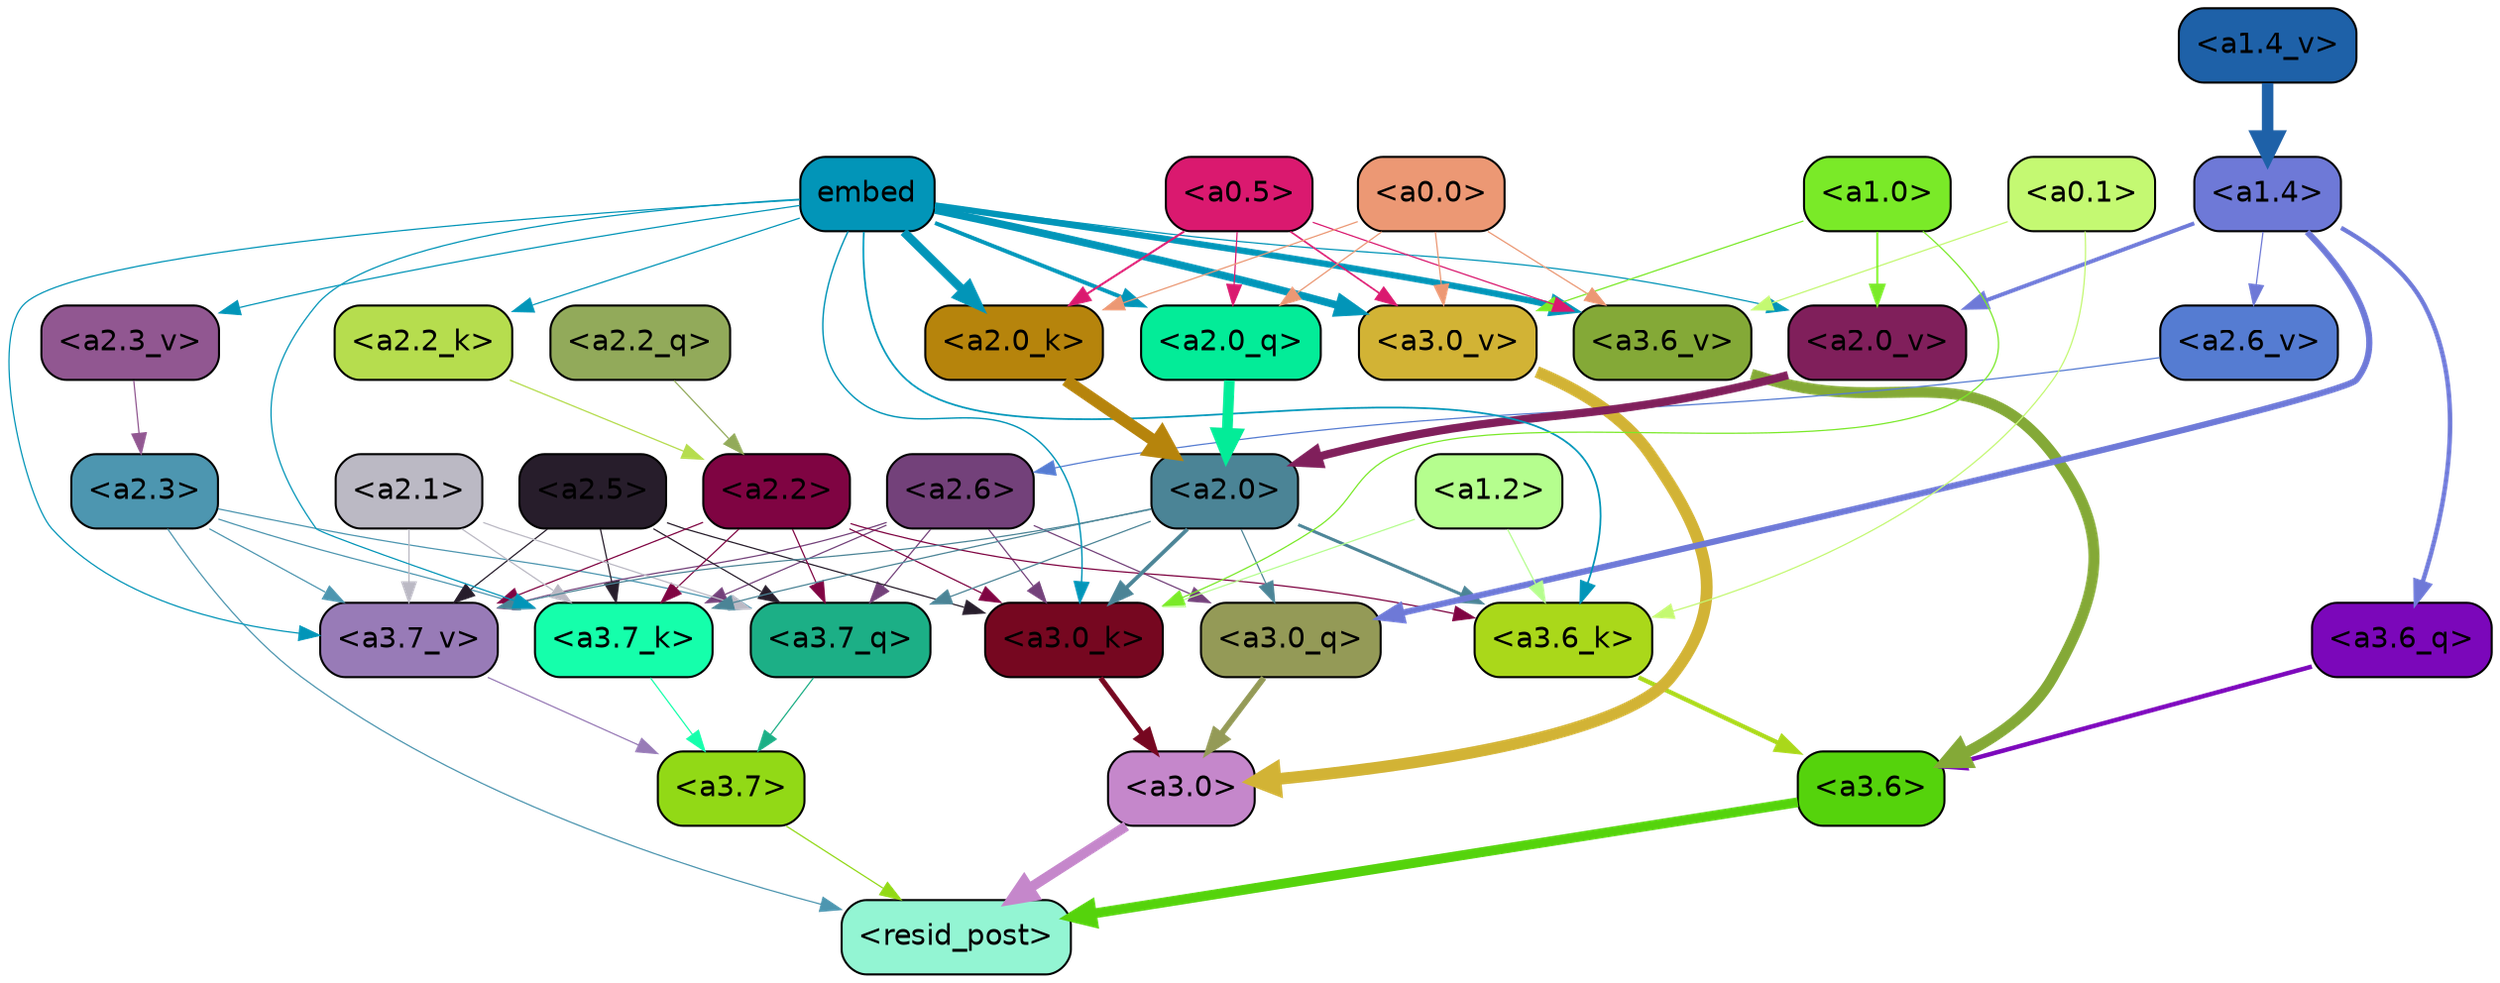 strict digraph "" {
	graph [bgcolor=transparent,
		layout=dot,
		overlap=false,
		splines=true
	];
	"<a3.7>"	[color=black,
		fillcolor="#92d916",
		fontname=Helvetica,
		shape=box,
		style="filled, rounded"];
	"<resid_post>"	[color=black,
		fillcolor="#93f5d3",
		fontname=Helvetica,
		shape=box,
		style="filled, rounded"];
	"<a3.7>" -> "<resid_post>"	[color="#92d916",
		penwidth=0.6];
	"<a3.6>"	[color=black,
		fillcolor="#55d30c",
		fontname=Helvetica,
		shape=box,
		style="filled, rounded"];
	"<a3.6>" -> "<resid_post>"	[color="#55d30c",
		penwidth=4.7534414529800415];
	"<a3.0>"	[color=black,
		fillcolor="#c587cb",
		fontname=Helvetica,
		shape=box,
		style="filled, rounded"];
	"<a3.0>" -> "<resid_post>"	[color="#c587cb",
		penwidth=4.898576855659485];
	"<a2.3>"	[color=black,
		fillcolor="#4d96b0",
		fontname=Helvetica,
		shape=box,
		style="filled, rounded"];
	"<a2.3>" -> "<resid_post>"	[color="#4d96b0",
		penwidth=0.6];
	"<a3.7_q>"	[color=black,
		fillcolor="#1caf86",
		fontname=Helvetica,
		shape=box,
		style="filled, rounded"];
	"<a2.3>" -> "<a3.7_q>"	[color="#4d96b0",
		penwidth=0.6];
	"<a3.7_k>"	[color=black,
		fillcolor="#15ffab",
		fontname=Helvetica,
		shape=box,
		style="filled, rounded"];
	"<a2.3>" -> "<a3.7_k>"	[color="#4d96b0",
		penwidth=0.6];
	"<a3.7_v>"	[color=black,
		fillcolor="#987bb7",
		fontname=Helvetica,
		shape=box,
		style="filled, rounded"];
	"<a2.3>" -> "<a3.7_v>"	[color="#4d96b0",
		penwidth=0.6];
	"<a3.7_q>" -> "<a3.7>"	[color="#1caf86",
		penwidth=0.6];
	"<a3.6_q>"	[color=black,
		fillcolor="#7b07ba",
		fontname=Helvetica,
		shape=box,
		style="filled, rounded"];
	"<a3.6_q>" -> "<a3.6>"	[color="#7b07ba",
		penwidth=2.160832464694977];
	"<a3.0_q>"	[color=black,
		fillcolor="#949a57",
		fontname=Helvetica,
		shape=box,
		style="filled, rounded"];
	"<a3.0_q>" -> "<a3.0>"	[color="#949a57",
		penwidth=2.870753765106201];
	"<a3.7_k>" -> "<a3.7>"	[color="#15ffab",
		penwidth=0.6];
	"<a3.6_k>"	[color=black,
		fillcolor="#aad81a",
		fontname=Helvetica,
		shape=box,
		style="filled, rounded"];
	"<a3.6_k>" -> "<a3.6>"	[color="#aad81a",
		penwidth=2.13908451795578];
	"<a3.0_k>"	[color=black,
		fillcolor="#760720",
		fontname=Helvetica,
		shape=box,
		style="filled, rounded"];
	"<a3.0_k>" -> "<a3.0>"	[color="#760720",
		penwidth=2.520303964614868];
	"<a3.7_v>" -> "<a3.7>"	[color="#987bb7",
		penwidth=0.6];
	"<a3.6_v>"	[color=black,
		fillcolor="#84a937",
		fontname=Helvetica,
		shape=box,
		style="filled, rounded"];
	"<a3.6_v>" -> "<a3.6>"	[color="#84a937",
		penwidth=5.297133803367615];
	"<a3.0_v>"	[color=black,
		fillcolor="#d2b335",
		fontname=Helvetica,
		shape=box,
		style="filled, rounded"];
	"<a3.0_v>" -> "<a3.0>"	[color="#d2b335",
		penwidth=5.680712580680847];
	"<a2.6>"	[color=black,
		fillcolor="#73417a",
		fontname=Helvetica,
		shape=box,
		style="filled, rounded"];
	"<a2.6>" -> "<a3.7_q>"	[color="#73417a",
		penwidth=0.6];
	"<a2.6>" -> "<a3.0_q>"	[color="#73417a",
		penwidth=0.6];
	"<a2.6>" -> "<a3.7_k>"	[color="#73417a",
		penwidth=0.6];
	"<a2.6>" -> "<a3.0_k>"	[color="#73417a",
		penwidth=0.6];
	"<a2.6>" -> "<a3.7_v>"	[color="#73417a",
		penwidth=0.6];
	"<a2.5>"	[color=black,
		fillcolor="#271d2b",
		fontname=Helvetica,
		shape=box,
		style="filled, rounded"];
	"<a2.5>" -> "<a3.7_q>"	[color="#271d2b",
		penwidth=0.6];
	"<a2.5>" -> "<a3.7_k>"	[color="#271d2b",
		penwidth=0.6];
	"<a2.5>" -> "<a3.0_k>"	[color="#271d2b",
		penwidth=0.6];
	"<a2.5>" -> "<a3.7_v>"	[color="#271d2b",
		penwidth=0.6];
	"<a2.2>"	[color=black,
		fillcolor="#7f0442",
		fontname=Helvetica,
		shape=box,
		style="filled, rounded"];
	"<a2.2>" -> "<a3.7_q>"	[color="#7f0442",
		penwidth=0.6];
	"<a2.2>" -> "<a3.7_k>"	[color="#7f0442",
		penwidth=0.6];
	"<a2.2>" -> "<a3.6_k>"	[color="#7f0442",
		penwidth=0.6];
	"<a2.2>" -> "<a3.0_k>"	[color="#7f0442",
		penwidth=0.6];
	"<a2.2>" -> "<a3.7_v>"	[color="#7f0442",
		penwidth=0.6];
	"<a2.1>"	[color=black,
		fillcolor="#bbb9c4",
		fontname=Helvetica,
		shape=box,
		style="filled, rounded"];
	"<a2.1>" -> "<a3.7_q>"	[color="#bbb9c4",
		penwidth=0.6];
	"<a2.1>" -> "<a3.7_k>"	[color="#bbb9c4",
		penwidth=0.6];
	"<a2.1>" -> "<a3.7_v>"	[color="#bbb9c4",
		penwidth=0.6];
	"<a2.0>"	[color=black,
		fillcolor="#4b8496",
		fontname=Helvetica,
		shape=box,
		style="filled, rounded"];
	"<a2.0>" -> "<a3.7_q>"	[color="#4b8496",
		penwidth=0.6];
	"<a2.0>" -> "<a3.0_q>"	[color="#4b8496",
		penwidth=0.6];
	"<a2.0>" -> "<a3.7_k>"	[color="#4b8496",
		penwidth=0.6];
	"<a2.0>" -> "<a3.6_k>"	[color="#4b8496",
		penwidth=1.4784413101151586];
	"<a2.0>" -> "<a3.0_k>"	[color="#4b8496",
		penwidth=1.8858084231615067];
	"<a2.0>" -> "<a3.7_v>"	[color="#4b8496",
		penwidth=0.6];
	"<a1.4>"	[color=black,
		fillcolor="#6e79d7",
		fontname=Helvetica,
		shape=box,
		style="filled, rounded"];
	"<a1.4>" -> "<a3.6_q>"	[color="#6e79d7",
		penwidth=2.149975523352623];
	"<a1.4>" -> "<a3.0_q>"	[color="#6e79d7",
		penwidth=3.0018038749694824];
	"<a2.6_v>"	[color=black,
		fillcolor="#557cd2",
		fontname=Helvetica,
		shape=box,
		style="filled, rounded"];
	"<a1.4>" -> "<a2.6_v>"	[color="#6e79d7",
		penwidth=0.6];
	"<a2.0_v>"	[color=black,
		fillcolor="#801f5b",
		fontname=Helvetica,
		shape=box,
		style="filled, rounded"];
	"<a1.4>" -> "<a2.0_v>"	[color="#6e79d7",
		penwidth=1.925402581691742];
	embed	[color=black,
		fillcolor="#0295b8",
		fontname=Helvetica,
		shape=box,
		style="filled, rounded"];
	embed -> "<a3.7_k>"	[color="#0295b8",
		penwidth=0.6];
	embed -> "<a3.6_k>"	[color="#0295b8",
		penwidth=0.8552796393632889];
	embed -> "<a3.0_k>"	[color="#0295b8",
		penwidth=0.691851794719696];
	embed -> "<a3.7_v>"	[color="#0295b8",
		penwidth=0.6];
	embed -> "<a3.6_v>"	[color="#0295b8",
		penwidth=3.067279100418091];
	embed -> "<a3.0_v>"	[color="#0295b8",
		penwidth=3.6927278637886047];
	"<a2.0_q>"	[color=black,
		fillcolor="#03ec98",
		fontname=Helvetica,
		shape=box,
		style="filled, rounded"];
	embed -> "<a2.0_q>"	[color="#0295b8",
		penwidth=1.944248914718628];
	"<a2.2_k>"	[color=black,
		fillcolor="#b6dd4e",
		fontname=Helvetica,
		shape=box,
		style="filled, rounded"];
	embed -> "<a2.2_k>"	[color="#0295b8",
		penwidth=0.6];
	"<a2.0_k>"	[color=black,
		fillcolor="#b6840c",
		fontname=Helvetica,
		shape=box,
		style="filled, rounded"];
	embed -> "<a2.0_k>"	[color="#0295b8",
		penwidth=4.198909968137741];
	"<a2.3_v>"	[color=black,
		fillcolor="#915791",
		fontname=Helvetica,
		shape=box,
		style="filled, rounded"];
	embed -> "<a2.3_v>"	[color="#0295b8",
		penwidth=0.6];
	embed -> "<a2.0_v>"	[color="#0295b8",
		penwidth=0.6];
	"<a1.2>"	[color=black,
		fillcolor="#b5fe8e",
		fontname=Helvetica,
		shape=box,
		style="filled, rounded"];
	"<a1.2>" -> "<a3.6_k>"	[color="#b5fe8e",
		penwidth=0.6];
	"<a1.2>" -> "<a3.0_k>"	[color="#b5fe8e",
		penwidth=0.6];
	"<a0.1>"	[color=black,
		fillcolor="#c4f972",
		fontname=Helvetica,
		shape=box,
		style="filled, rounded"];
	"<a0.1>" -> "<a3.6_k>"	[color="#c4f972",
		penwidth=0.6];
	"<a0.1>" -> "<a3.6_v>"	[color="#c4f972",
		penwidth=0.6];
	"<a1.0>"	[color=black,
		fillcolor="#7aea28",
		fontname=Helvetica,
		shape=box,
		style="filled, rounded"];
	"<a1.0>" -> "<a3.0_k>"	[color="#7aea28",
		penwidth=0.6];
	"<a1.0>" -> "<a3.0_v>"	[color="#7aea28",
		penwidth=0.6];
	"<a1.0>" -> "<a2.0_v>"	[color="#7aea28",
		penwidth=0.9920598268508911];
	"<a0.5>"	[color=black,
		fillcolor="#da196f",
		fontname=Helvetica,
		shape=box,
		style="filled, rounded"];
	"<a0.5>" -> "<a3.6_v>"	[color="#da196f",
		penwidth=0.6];
	"<a0.5>" -> "<a3.0_v>"	[color="#da196f",
		penwidth=0.8028683364391327];
	"<a0.5>" -> "<a2.0_q>"	[color="#da196f",
		penwidth=0.6];
	"<a0.5>" -> "<a2.0_k>"	[color="#da196f",
		penwidth=0.9883035719394684];
	"<a0.0>"	[color=black,
		fillcolor="#ec9874",
		fontname=Helvetica,
		shape=box,
		style="filled, rounded"];
	"<a0.0>" -> "<a3.6_v>"	[color="#ec9874",
		penwidth=0.6];
	"<a0.0>" -> "<a3.0_v>"	[color="#ec9874",
		penwidth=0.6];
	"<a0.0>" -> "<a2.0_q>"	[color="#ec9874",
		penwidth=0.6];
	"<a0.0>" -> "<a2.0_k>"	[color="#ec9874",
		penwidth=0.6];
	"<a2.2_q>"	[color=black,
		fillcolor="#92aa5a",
		fontname=Helvetica,
		shape=box,
		style="filled, rounded"];
	"<a2.2_q>" -> "<a2.2>"	[color="#92aa5a",
		penwidth=0.6];
	"<a2.0_q>" -> "<a2.0>"	[color="#03ec98",
		penwidth=5.1847569942474365];
	"<a2.2_k>" -> "<a2.2>"	[color="#b6dd4e",
		penwidth=0.6149471998214722];
	"<a2.0_k>" -> "<a2.0>"	[color="#b6840c",
		penwidth=5.773491740226746];
	"<a2.6_v>" -> "<a2.6>"	[color="#557cd2",
		penwidth=0.6];
	"<a2.3_v>" -> "<a2.3>"	[color="#915791",
		penwidth=0.6];
	"<a2.0_v>" -> "<a2.0>"	[color="#801f5b",
		penwidth=3.9731863737106323];
	"<a1.4_v>"	[color=black,
		fillcolor="#1e61a8",
		fontname=Helvetica,
		shape=box,
		style="filled, rounded"];
	"<a1.4_v>" -> "<a1.4>"	[color="#1e61a8",
		penwidth=5.565408229827881];
}
